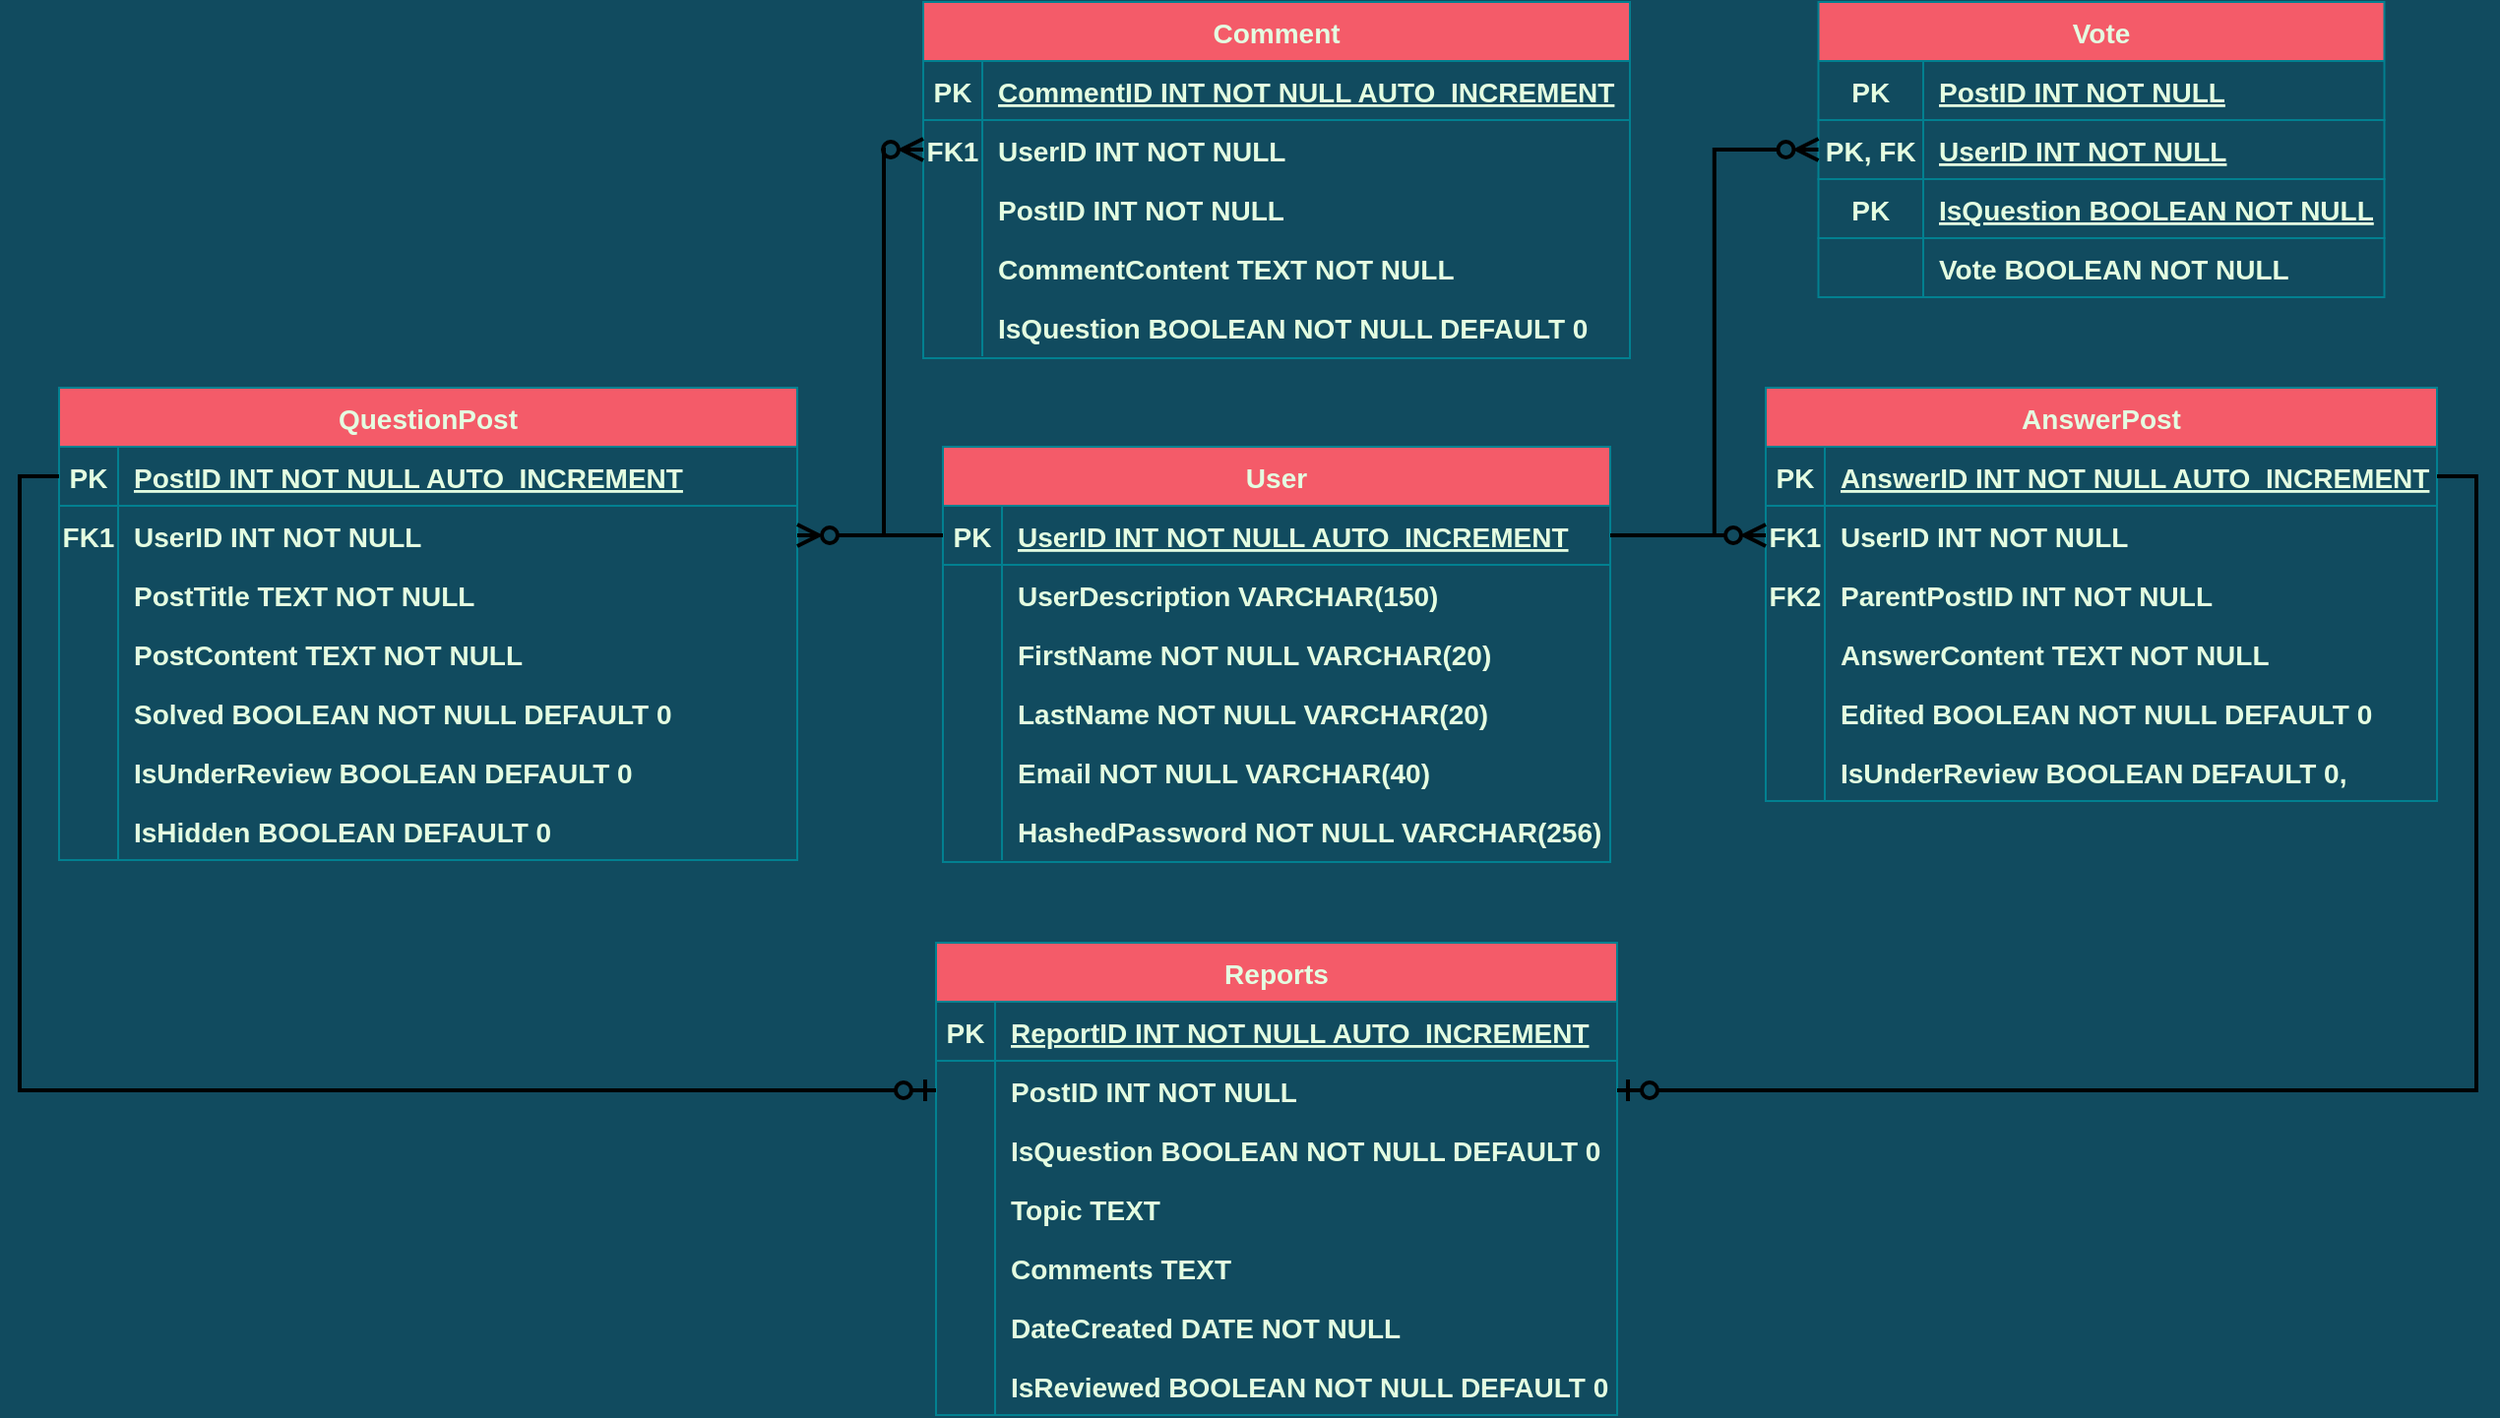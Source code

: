 <mxfile version="20.4.1" type="device"><diagram id="R2lEEEUBdFMjLlhIrx00" name="Page-1"><mxGraphModel dx="2134" dy="1267" grid="0" gridSize="10" guides="1" tooltips="1" connect="1" arrows="1" fold="1" page="0" pageScale="1" pageWidth="850" pageHeight="1100" background="#114B5F" math="0" shadow="0" extFonts="Permanent Marker^https://fonts.googleapis.com/css?family=Permanent+Marker"><root><mxCell id="0"/><mxCell id="1" parent="0"/><mxCell id="C-vyLk0tnHw3VtMMgP7b-2" value="QuestionPost" style="shape=table;startSize=30;container=1;collapsible=1;childLayout=tableLayout;fixedRows=1;rowLines=0;fontStyle=1;align=center;resizeLast=1;fillColor=#F45B69;strokeColor=#028090;fontColor=#E4FDE1;fontSize=14;" parent="1" vertex="1"><mxGeometry x="-191" y="9" width="375" height="240" as="geometry"/></mxCell><mxCell id="C-vyLk0tnHw3VtMMgP7b-3" value="" style="shape=partialRectangle;collapsible=0;dropTarget=0;pointerEvents=0;fillColor=none;points=[[0,0.5],[1,0.5]];portConstraint=eastwest;top=0;left=0;right=0;bottom=1;strokeColor=#028090;fontColor=#E4FDE1;fontSize=14;fontStyle=1" parent="C-vyLk0tnHw3VtMMgP7b-2" vertex="1"><mxGeometry y="30" width="375" height="30" as="geometry"/></mxCell><mxCell id="C-vyLk0tnHw3VtMMgP7b-4" value="PK" style="shape=partialRectangle;overflow=hidden;connectable=0;fillColor=none;top=0;left=0;bottom=0;right=0;fontStyle=1;strokeColor=#028090;fontColor=#E4FDE1;fontSize=14;" parent="C-vyLk0tnHw3VtMMgP7b-3" vertex="1"><mxGeometry width="30" height="30" as="geometry"><mxRectangle width="30" height="30" as="alternateBounds"/></mxGeometry></mxCell><mxCell id="C-vyLk0tnHw3VtMMgP7b-5" value="PostID INT NOT NULL AUTO_INCREMENT" style="shape=partialRectangle;overflow=hidden;connectable=0;fillColor=none;top=0;left=0;bottom=0;right=0;align=left;spacingLeft=6;fontStyle=5;strokeColor=#028090;fontColor=#E4FDE1;fontSize=14;" parent="C-vyLk0tnHw3VtMMgP7b-3" vertex="1"><mxGeometry x="30" width="345" height="30" as="geometry"><mxRectangle width="345" height="30" as="alternateBounds"/></mxGeometry></mxCell><mxCell id="C-vyLk0tnHw3VtMMgP7b-6" value="" style="shape=partialRectangle;collapsible=0;dropTarget=0;pointerEvents=0;fillColor=none;points=[[0,0.5],[1,0.5]];portConstraint=eastwest;top=0;left=0;right=0;bottom=0;strokeColor=#028090;fontColor=#E4FDE1;fontSize=14;fontStyle=1" parent="C-vyLk0tnHw3VtMMgP7b-2" vertex="1"><mxGeometry y="60" width="375" height="30" as="geometry"/></mxCell><mxCell id="C-vyLk0tnHw3VtMMgP7b-7" value="FK1" style="shape=partialRectangle;overflow=hidden;connectable=0;fillColor=none;top=0;left=0;bottom=0;right=0;strokeColor=#028090;fontColor=#E4FDE1;fontSize=14;fontStyle=1" parent="C-vyLk0tnHw3VtMMgP7b-6" vertex="1"><mxGeometry width="30" height="30" as="geometry"><mxRectangle width="30" height="30" as="alternateBounds"/></mxGeometry></mxCell><mxCell id="C-vyLk0tnHw3VtMMgP7b-8" value="UserID INT NOT NULL" style="shape=partialRectangle;overflow=hidden;connectable=0;fillColor=none;top=0;left=0;bottom=0;right=0;align=left;spacingLeft=6;strokeColor=#028090;fontColor=#E4FDE1;fontSize=14;fontStyle=1" parent="C-vyLk0tnHw3VtMMgP7b-6" vertex="1"><mxGeometry x="30" width="345" height="30" as="geometry"><mxRectangle width="345" height="30" as="alternateBounds"/></mxGeometry></mxCell><mxCell id="C-vyLk0tnHw3VtMMgP7b-9" value="" style="shape=partialRectangle;collapsible=0;dropTarget=0;pointerEvents=0;fillColor=none;points=[[0,0.5],[1,0.5]];portConstraint=eastwest;top=0;left=0;right=0;bottom=0;strokeColor=#028090;fontColor=#E4FDE1;fontSize=14;fontStyle=1" parent="C-vyLk0tnHw3VtMMgP7b-2" vertex="1"><mxGeometry y="90" width="375" height="30" as="geometry"/></mxCell><mxCell id="C-vyLk0tnHw3VtMMgP7b-10" value="" style="shape=partialRectangle;overflow=hidden;connectable=0;fillColor=none;top=0;left=0;bottom=0;right=0;strokeColor=#028090;fontColor=#E4FDE1;fontSize=14;fontStyle=1" parent="C-vyLk0tnHw3VtMMgP7b-9" vertex="1"><mxGeometry width="30" height="30" as="geometry"><mxRectangle width="30" height="30" as="alternateBounds"/></mxGeometry></mxCell><mxCell id="C-vyLk0tnHw3VtMMgP7b-11" value="PostTitle TEXT NOT NULL" style="shape=partialRectangle;overflow=hidden;connectable=0;fillColor=none;top=0;left=0;bottom=0;right=0;align=left;spacingLeft=6;strokeColor=#028090;fontColor=#E4FDE1;fontSize=14;fontStyle=1" parent="C-vyLk0tnHw3VtMMgP7b-9" vertex="1"><mxGeometry x="30" width="345" height="30" as="geometry"><mxRectangle width="345" height="30" as="alternateBounds"/></mxGeometry></mxCell><mxCell id="XM0X_Ox84iPs6uYRO0Yh-39" value="" style="shape=partialRectangle;collapsible=0;dropTarget=0;pointerEvents=0;fillColor=none;points=[[0,0.5],[1,0.5]];portConstraint=eastwest;top=0;left=0;right=0;bottom=0;strokeColor=#028090;fontColor=#E4FDE1;fontSize=14;fontStyle=1" parent="C-vyLk0tnHw3VtMMgP7b-2" vertex="1"><mxGeometry y="120" width="375" height="30" as="geometry"/></mxCell><mxCell id="XM0X_Ox84iPs6uYRO0Yh-40" value="" style="shape=partialRectangle;overflow=hidden;connectable=0;fillColor=none;top=0;left=0;bottom=0;right=0;strokeColor=#028090;fontColor=#E4FDE1;fontSize=14;fontStyle=1" parent="XM0X_Ox84iPs6uYRO0Yh-39" vertex="1"><mxGeometry width="30" height="30" as="geometry"><mxRectangle width="30" height="30" as="alternateBounds"/></mxGeometry></mxCell><mxCell id="XM0X_Ox84iPs6uYRO0Yh-41" value="PostContent TEXT NOT NULL" style="shape=partialRectangle;overflow=hidden;connectable=0;fillColor=none;top=0;left=0;bottom=0;right=0;align=left;spacingLeft=6;strokeColor=#028090;fontColor=#E4FDE1;fontSize=14;fontStyle=1" parent="XM0X_Ox84iPs6uYRO0Yh-39" vertex="1"><mxGeometry x="30" width="345" height="30" as="geometry"><mxRectangle width="345" height="30" as="alternateBounds"/></mxGeometry></mxCell><mxCell id="ILn-xk3gA8jqg6ORoRYg-12" value="" style="shape=partialRectangle;collapsible=0;dropTarget=0;pointerEvents=0;fillColor=none;points=[[0,0.5],[1,0.5]];portConstraint=eastwest;top=0;left=0;right=0;bottom=0;strokeColor=#028090;fontColor=#E4FDE1;fontSize=14;fontStyle=1" parent="C-vyLk0tnHw3VtMMgP7b-2" vertex="1"><mxGeometry y="150" width="375" height="30" as="geometry"/></mxCell><mxCell id="ILn-xk3gA8jqg6ORoRYg-13" value="" style="shape=partialRectangle;overflow=hidden;connectable=0;fillColor=none;top=0;left=0;bottom=0;right=0;strokeColor=#028090;fontColor=#E4FDE1;fontSize=14;fontStyle=1" parent="ILn-xk3gA8jqg6ORoRYg-12" vertex="1"><mxGeometry width="30" height="30" as="geometry"><mxRectangle width="30" height="30" as="alternateBounds"/></mxGeometry></mxCell><mxCell id="ILn-xk3gA8jqg6ORoRYg-14" value="Solved BOOLEAN NOT NULL DEFAULT 0" style="shape=partialRectangle;overflow=hidden;connectable=0;fillColor=none;top=0;left=0;bottom=0;right=0;align=left;spacingLeft=6;strokeColor=#028090;fontColor=#E4FDE1;fontSize=14;fontStyle=1" parent="ILn-xk3gA8jqg6ORoRYg-12" vertex="1"><mxGeometry x="30" width="345" height="30" as="geometry"><mxRectangle width="345" height="30" as="alternateBounds"/></mxGeometry></mxCell><mxCell id="ILn-xk3gA8jqg6ORoRYg-15" value="" style="shape=partialRectangle;collapsible=0;dropTarget=0;pointerEvents=0;fillColor=none;points=[[0,0.5],[1,0.5]];portConstraint=eastwest;top=0;left=0;right=0;bottom=0;strokeColor=#028090;fontColor=#E4FDE1;fontSize=14;fontStyle=1" parent="C-vyLk0tnHw3VtMMgP7b-2" vertex="1"><mxGeometry y="180" width="375" height="30" as="geometry"/></mxCell><mxCell id="ILn-xk3gA8jqg6ORoRYg-16" value="" style="shape=partialRectangle;overflow=hidden;connectable=0;fillColor=none;top=0;left=0;bottom=0;right=0;strokeColor=#028090;fontColor=#E4FDE1;fontSize=14;fontStyle=1" parent="ILn-xk3gA8jqg6ORoRYg-15" vertex="1"><mxGeometry width="30" height="30" as="geometry"><mxRectangle width="30" height="30" as="alternateBounds"/></mxGeometry></mxCell><mxCell id="ILn-xk3gA8jqg6ORoRYg-17" value="IsUnderReview BOOLEAN DEFAULT 0" style="shape=partialRectangle;overflow=hidden;connectable=0;fillColor=none;top=0;left=0;bottom=0;right=0;align=left;spacingLeft=6;strokeColor=#028090;fontColor=#E4FDE1;fontSize=14;fontStyle=1" parent="ILn-xk3gA8jqg6ORoRYg-15" vertex="1"><mxGeometry x="30" width="345" height="30" as="geometry"><mxRectangle width="345" height="30" as="alternateBounds"/></mxGeometry></mxCell><mxCell id="XM0X_Ox84iPs6uYRO0Yh-42" value="" style="shape=partialRectangle;collapsible=0;dropTarget=0;pointerEvents=0;fillColor=none;points=[[0,0.5],[1,0.5]];portConstraint=eastwest;top=0;left=0;right=0;bottom=0;strokeColor=#028090;fontColor=#E4FDE1;fontSize=14;fontStyle=1" parent="C-vyLk0tnHw3VtMMgP7b-2" vertex="1"><mxGeometry y="210" width="375" height="30" as="geometry"/></mxCell><mxCell id="XM0X_Ox84iPs6uYRO0Yh-43" value="" style="shape=partialRectangle;overflow=hidden;connectable=0;fillColor=none;top=0;left=0;bottom=0;right=0;strokeColor=#028090;fontColor=#E4FDE1;fontSize=14;fontStyle=1" parent="XM0X_Ox84iPs6uYRO0Yh-42" vertex="1"><mxGeometry width="30" height="30" as="geometry"><mxRectangle width="30" height="30" as="alternateBounds"/></mxGeometry></mxCell><mxCell id="XM0X_Ox84iPs6uYRO0Yh-44" value="IsHidden BOOLEAN DEFAULT 0" style="shape=partialRectangle;overflow=hidden;connectable=0;fillColor=none;top=0;left=0;bottom=0;right=0;align=left;spacingLeft=6;strokeColor=#028090;fontColor=#E4FDE1;fontSize=14;fontStyle=1" parent="XM0X_Ox84iPs6uYRO0Yh-42" vertex="1"><mxGeometry x="30" width="345" height="30" as="geometry"><mxRectangle width="345" height="30" as="alternateBounds"/></mxGeometry></mxCell><mxCell id="C-vyLk0tnHw3VtMMgP7b-13" value="User" style="shape=table;startSize=30;container=1;collapsible=1;childLayout=tableLayout;fixedRows=1;rowLines=0;fontStyle=1;align=center;resizeLast=1;fillColor=#F45B69;strokeColor=#028090;fontColor=#E4FDE1;fontSize=14;" parent="1" vertex="1"><mxGeometry x="258" y="39" width="339" height="211" as="geometry"/></mxCell><mxCell id="C-vyLk0tnHw3VtMMgP7b-14" value="" style="shape=partialRectangle;collapsible=0;dropTarget=0;pointerEvents=0;fillColor=none;points=[[0,0.5],[1,0.5]];portConstraint=eastwest;top=0;left=0;right=0;bottom=1;strokeColor=#028090;fontColor=#E4FDE1;fontSize=14;fontStyle=1" parent="C-vyLk0tnHw3VtMMgP7b-13" vertex="1"><mxGeometry y="30" width="339" height="30" as="geometry"/></mxCell><mxCell id="C-vyLk0tnHw3VtMMgP7b-15" value="PK" style="shape=partialRectangle;overflow=hidden;connectable=0;fillColor=none;top=0;left=0;bottom=0;right=0;fontStyle=1;strokeColor=#028090;fontColor=#E4FDE1;fontSize=14;" parent="C-vyLk0tnHw3VtMMgP7b-14" vertex="1"><mxGeometry width="30" height="30" as="geometry"><mxRectangle width="30" height="30" as="alternateBounds"/></mxGeometry></mxCell><mxCell id="C-vyLk0tnHw3VtMMgP7b-16" value="UserID INT NOT NULL AUTO_INCREMENT" style="shape=partialRectangle;overflow=hidden;connectable=0;fillColor=none;top=0;left=0;bottom=0;right=0;align=left;spacingLeft=6;fontStyle=5;strokeColor=#028090;fontColor=#E4FDE1;fontSize=14;" parent="C-vyLk0tnHw3VtMMgP7b-14" vertex="1"><mxGeometry x="30" width="309" height="30" as="geometry"><mxRectangle width="309" height="30" as="alternateBounds"/></mxGeometry></mxCell><mxCell id="C-vyLk0tnHw3VtMMgP7b-17" value="" style="shape=partialRectangle;collapsible=0;dropTarget=0;pointerEvents=0;fillColor=none;points=[[0,0.5],[1,0.5]];portConstraint=eastwest;top=0;left=0;right=0;bottom=0;strokeColor=#028090;fontColor=#E4FDE1;fontSize=14;fontStyle=1" parent="C-vyLk0tnHw3VtMMgP7b-13" vertex="1"><mxGeometry y="60" width="339" height="30" as="geometry"/></mxCell><mxCell id="C-vyLk0tnHw3VtMMgP7b-18" value="" style="shape=partialRectangle;overflow=hidden;connectable=0;fillColor=none;top=0;left=0;bottom=0;right=0;strokeColor=#028090;fontColor=#E4FDE1;fontSize=14;fontStyle=1" parent="C-vyLk0tnHw3VtMMgP7b-17" vertex="1"><mxGeometry width="30" height="30" as="geometry"><mxRectangle width="30" height="30" as="alternateBounds"/></mxGeometry></mxCell><mxCell id="C-vyLk0tnHw3VtMMgP7b-19" value="UserDescription VARCHAR(150)" style="shape=partialRectangle;overflow=hidden;connectable=0;fillColor=none;top=0;left=0;bottom=0;right=0;align=left;spacingLeft=6;strokeColor=#028090;fontColor=#E4FDE1;fontSize=14;fontStyle=1" parent="C-vyLk0tnHw3VtMMgP7b-17" vertex="1"><mxGeometry x="30" width="309" height="30" as="geometry"><mxRectangle width="309" height="30" as="alternateBounds"/></mxGeometry></mxCell><mxCell id="C-vyLk0tnHw3VtMMgP7b-20" value="" style="shape=partialRectangle;collapsible=0;dropTarget=0;pointerEvents=0;fillColor=none;points=[[0,0.5],[1,0.5]];portConstraint=eastwest;top=0;left=0;right=0;bottom=0;strokeColor=#028090;fontColor=#E4FDE1;fontSize=14;fontStyle=1" parent="C-vyLk0tnHw3VtMMgP7b-13" vertex="1"><mxGeometry y="90" width="339" height="30" as="geometry"/></mxCell><mxCell id="C-vyLk0tnHw3VtMMgP7b-21" value="" style="shape=partialRectangle;overflow=hidden;connectable=0;fillColor=none;top=0;left=0;bottom=0;right=0;strokeColor=#028090;fontColor=#E4FDE1;fontSize=14;fontStyle=1" parent="C-vyLk0tnHw3VtMMgP7b-20" vertex="1"><mxGeometry width="30" height="30" as="geometry"><mxRectangle width="30" height="30" as="alternateBounds"/></mxGeometry></mxCell><mxCell id="C-vyLk0tnHw3VtMMgP7b-22" value="FirstName NOT NULL VARCHAR(20)" style="shape=partialRectangle;overflow=hidden;connectable=0;fillColor=none;top=0;left=0;bottom=0;right=0;align=left;spacingLeft=6;strokeColor=#028090;fontColor=#E4FDE1;fontSize=14;fontStyle=1" parent="C-vyLk0tnHw3VtMMgP7b-20" vertex="1"><mxGeometry x="30" width="309" height="30" as="geometry"><mxRectangle width="309" height="30" as="alternateBounds"/></mxGeometry></mxCell><mxCell id="XM0X_Ox84iPs6uYRO0Yh-24" value="" style="shape=partialRectangle;collapsible=0;dropTarget=0;pointerEvents=0;fillColor=none;points=[[0,0.5],[1,0.5]];portConstraint=eastwest;top=0;left=0;right=0;bottom=0;strokeColor=#028090;fontColor=#E4FDE1;fontSize=14;fontStyle=1" parent="C-vyLk0tnHw3VtMMgP7b-13" vertex="1"><mxGeometry y="120" width="339" height="30" as="geometry"/></mxCell><mxCell id="XM0X_Ox84iPs6uYRO0Yh-25" value="" style="shape=partialRectangle;overflow=hidden;connectable=0;fillColor=none;top=0;left=0;bottom=0;right=0;strokeColor=#028090;fontColor=#E4FDE1;fontSize=14;fontStyle=1" parent="XM0X_Ox84iPs6uYRO0Yh-24" vertex="1"><mxGeometry width="30" height="30" as="geometry"><mxRectangle width="30" height="30" as="alternateBounds"/></mxGeometry></mxCell><mxCell id="XM0X_Ox84iPs6uYRO0Yh-26" value="LastName NOT NULL VARCHAR(20)" style="shape=partialRectangle;overflow=hidden;connectable=0;fillColor=none;top=0;left=0;bottom=0;right=0;align=left;spacingLeft=6;strokeColor=#028090;fontColor=#E4FDE1;fontSize=14;fontStyle=1" parent="XM0X_Ox84iPs6uYRO0Yh-24" vertex="1"><mxGeometry x="30" width="309" height="30" as="geometry"><mxRectangle width="309" height="30" as="alternateBounds"/></mxGeometry></mxCell><mxCell id="XM0X_Ox84iPs6uYRO0Yh-27" value="" style="shape=partialRectangle;collapsible=0;dropTarget=0;pointerEvents=0;fillColor=none;points=[[0,0.5],[1,0.5]];portConstraint=eastwest;top=0;left=0;right=0;bottom=0;strokeColor=#028090;fontColor=#E4FDE1;fontSize=14;fontStyle=1" parent="C-vyLk0tnHw3VtMMgP7b-13" vertex="1"><mxGeometry y="150" width="339" height="30" as="geometry"/></mxCell><mxCell id="XM0X_Ox84iPs6uYRO0Yh-28" value="" style="shape=partialRectangle;overflow=hidden;connectable=0;fillColor=none;top=0;left=0;bottom=0;right=0;strokeColor=#028090;fontColor=#E4FDE1;fontSize=14;fontStyle=1" parent="XM0X_Ox84iPs6uYRO0Yh-27" vertex="1"><mxGeometry width="30" height="30" as="geometry"><mxRectangle width="30" height="30" as="alternateBounds"/></mxGeometry></mxCell><mxCell id="XM0X_Ox84iPs6uYRO0Yh-29" value="Email NOT NULL VARCHAR(40)" style="shape=partialRectangle;overflow=hidden;connectable=0;fillColor=none;top=0;left=0;bottom=0;right=0;align=left;spacingLeft=6;strokeColor=#028090;fontColor=#E4FDE1;fontSize=14;fontStyle=1" parent="XM0X_Ox84iPs6uYRO0Yh-27" vertex="1"><mxGeometry x="30" width="309" height="30" as="geometry"><mxRectangle width="309" height="30" as="alternateBounds"/></mxGeometry></mxCell><mxCell id="XM0X_Ox84iPs6uYRO0Yh-30" value="" style="shape=partialRectangle;collapsible=0;dropTarget=0;pointerEvents=0;fillColor=none;points=[[0,0.5],[1,0.5]];portConstraint=eastwest;top=0;left=0;right=0;bottom=0;strokeColor=#028090;fontColor=#E4FDE1;fontSize=14;fontStyle=1" parent="C-vyLk0tnHw3VtMMgP7b-13" vertex="1"><mxGeometry y="180" width="339" height="30" as="geometry"/></mxCell><mxCell id="XM0X_Ox84iPs6uYRO0Yh-31" value="" style="shape=partialRectangle;overflow=hidden;connectable=0;fillColor=none;top=0;left=0;bottom=0;right=0;strokeColor=#028090;fontColor=#E4FDE1;fontSize=14;fontStyle=1" parent="XM0X_Ox84iPs6uYRO0Yh-30" vertex="1"><mxGeometry width="30" height="30" as="geometry"><mxRectangle width="30" height="30" as="alternateBounds"/></mxGeometry></mxCell><mxCell id="XM0X_Ox84iPs6uYRO0Yh-32" value="HashedPassword NOT NULL VARCHAR(256)" style="shape=partialRectangle;overflow=hidden;connectable=0;fillColor=none;top=0;left=0;bottom=0;right=0;align=left;spacingLeft=6;strokeColor=#028090;fontColor=#E4FDE1;fontSize=14;fontStyle=1" parent="XM0X_Ox84iPs6uYRO0Yh-30" vertex="1"><mxGeometry x="30" width="309" height="30" as="geometry"><mxRectangle width="309" height="30" as="alternateBounds"/></mxGeometry></mxCell><mxCell id="XM0X_Ox84iPs6uYRO0Yh-64" value="AnswerPost" style="shape=table;startSize=30;container=1;collapsible=1;childLayout=tableLayout;fixedRows=1;rowLines=0;fontStyle=1;align=center;resizeLast=1;fillColor=#F45B69;strokeColor=#028090;fontColor=#E4FDE1;fontSize=14;" parent="1" vertex="1"><mxGeometry x="676" y="9" width="341" height="210" as="geometry"/></mxCell><mxCell id="XM0X_Ox84iPs6uYRO0Yh-65" value="" style="shape=partialRectangle;collapsible=0;dropTarget=0;pointerEvents=0;fillColor=none;points=[[0,0.5],[1,0.5]];portConstraint=eastwest;top=0;left=0;right=0;bottom=1;strokeColor=#028090;fontColor=#E4FDE1;fontSize=14;fontStyle=1" parent="XM0X_Ox84iPs6uYRO0Yh-64" vertex="1"><mxGeometry y="30" width="341" height="30" as="geometry"/></mxCell><mxCell id="XM0X_Ox84iPs6uYRO0Yh-66" value="PK" style="shape=partialRectangle;overflow=hidden;connectable=0;fillColor=none;top=0;left=0;bottom=0;right=0;fontStyle=1;strokeColor=#028090;fontColor=#E4FDE1;fontSize=14;" parent="XM0X_Ox84iPs6uYRO0Yh-65" vertex="1"><mxGeometry width="30" height="30" as="geometry"><mxRectangle width="30" height="30" as="alternateBounds"/></mxGeometry></mxCell><mxCell id="XM0X_Ox84iPs6uYRO0Yh-67" value="AnswerID INT NOT NULL AUTO_INCREMENT" style="shape=partialRectangle;overflow=hidden;connectable=0;fillColor=none;top=0;left=0;bottom=0;right=0;align=left;spacingLeft=6;fontStyle=5;strokeColor=#028090;fontColor=#E4FDE1;fontSize=14;" parent="XM0X_Ox84iPs6uYRO0Yh-65" vertex="1"><mxGeometry x="30" width="311" height="30" as="geometry"><mxRectangle width="311" height="30" as="alternateBounds"/></mxGeometry></mxCell><mxCell id="XM0X_Ox84iPs6uYRO0Yh-68" value="" style="shape=partialRectangle;collapsible=0;dropTarget=0;pointerEvents=0;fillColor=none;points=[[0,0.5],[1,0.5]];portConstraint=eastwest;top=0;left=0;right=0;bottom=0;strokeColor=#028090;fontColor=#E4FDE1;fontSize=14;fontStyle=1" parent="XM0X_Ox84iPs6uYRO0Yh-64" vertex="1"><mxGeometry y="60" width="341" height="30" as="geometry"/></mxCell><mxCell id="XM0X_Ox84iPs6uYRO0Yh-69" value="FK1" style="shape=partialRectangle;overflow=hidden;connectable=0;fillColor=none;top=0;left=0;bottom=0;right=0;strokeColor=#028090;fontColor=#E4FDE1;fontSize=14;fontStyle=1" parent="XM0X_Ox84iPs6uYRO0Yh-68" vertex="1"><mxGeometry width="30" height="30" as="geometry"><mxRectangle width="30" height="30" as="alternateBounds"/></mxGeometry></mxCell><mxCell id="XM0X_Ox84iPs6uYRO0Yh-70" value="UserID INT NOT NULL" style="shape=partialRectangle;overflow=hidden;connectable=0;fillColor=none;top=0;left=0;bottom=0;right=0;align=left;spacingLeft=6;strokeColor=#028090;fontColor=#E4FDE1;fontSize=14;fontStyle=1" parent="XM0X_Ox84iPs6uYRO0Yh-68" vertex="1"><mxGeometry x="30" width="311" height="30" as="geometry"><mxRectangle width="311" height="30" as="alternateBounds"/></mxGeometry></mxCell><mxCell id="XM0X_Ox84iPs6uYRO0Yh-71" value="" style="shape=partialRectangle;collapsible=0;dropTarget=0;pointerEvents=0;fillColor=none;points=[[0,0.5],[1,0.5]];portConstraint=eastwest;top=0;left=0;right=0;bottom=0;strokeColor=#028090;fontColor=#E4FDE1;fontSize=14;fontStyle=1" parent="XM0X_Ox84iPs6uYRO0Yh-64" vertex="1"><mxGeometry y="90" width="341" height="30" as="geometry"/></mxCell><mxCell id="XM0X_Ox84iPs6uYRO0Yh-72" value="FK2" style="shape=partialRectangle;overflow=hidden;connectable=0;fillColor=none;top=0;left=0;bottom=0;right=0;strokeColor=#028090;fontColor=#E4FDE1;fontSize=14;fontStyle=1" parent="XM0X_Ox84iPs6uYRO0Yh-71" vertex="1"><mxGeometry width="30" height="30" as="geometry"><mxRectangle width="30" height="30" as="alternateBounds"/></mxGeometry></mxCell><mxCell id="XM0X_Ox84iPs6uYRO0Yh-73" value="ParentPostID INT NOT NULL" style="shape=partialRectangle;overflow=hidden;connectable=0;fillColor=none;top=0;left=0;bottom=0;right=0;align=left;spacingLeft=6;strokeColor=#028090;fontColor=#E4FDE1;fontSize=14;fontStyle=1" parent="XM0X_Ox84iPs6uYRO0Yh-71" vertex="1"><mxGeometry x="30" width="311" height="30" as="geometry"><mxRectangle width="311" height="30" as="alternateBounds"/></mxGeometry></mxCell><mxCell id="XM0X_Ox84iPs6uYRO0Yh-81" value="" style="shape=partialRectangle;collapsible=0;dropTarget=0;pointerEvents=0;fillColor=none;points=[[0,0.5],[1,0.5]];portConstraint=eastwest;top=0;left=0;right=0;bottom=0;strokeColor=#028090;fontColor=#E4FDE1;fontSize=14;fontStyle=1" parent="XM0X_Ox84iPs6uYRO0Yh-64" vertex="1"><mxGeometry y="120" width="341" height="30" as="geometry"/></mxCell><mxCell id="XM0X_Ox84iPs6uYRO0Yh-82" value="" style="shape=partialRectangle;overflow=hidden;connectable=0;fillColor=none;top=0;left=0;bottom=0;right=0;strokeColor=#028090;fontColor=#E4FDE1;fontSize=14;fontStyle=1" parent="XM0X_Ox84iPs6uYRO0Yh-81" vertex="1"><mxGeometry width="30" height="30" as="geometry"><mxRectangle width="30" height="30" as="alternateBounds"/></mxGeometry></mxCell><mxCell id="XM0X_Ox84iPs6uYRO0Yh-83" value="AnswerContent TEXT NOT NULL" style="shape=partialRectangle;overflow=hidden;connectable=0;fillColor=none;top=0;left=0;bottom=0;right=0;align=left;spacingLeft=6;strokeColor=#028090;fontColor=#E4FDE1;fontSize=14;fontStyle=1" parent="XM0X_Ox84iPs6uYRO0Yh-81" vertex="1"><mxGeometry x="30" width="311" height="30" as="geometry"><mxRectangle width="311" height="30" as="alternateBounds"/></mxGeometry></mxCell><mxCell id="XM0X_Ox84iPs6uYRO0Yh-77" value="" style="shape=partialRectangle;collapsible=0;dropTarget=0;pointerEvents=0;fillColor=none;points=[[0,0.5],[1,0.5]];portConstraint=eastwest;top=0;left=0;right=0;bottom=0;strokeColor=#028090;fontColor=#E4FDE1;fontSize=14;fontStyle=1" parent="XM0X_Ox84iPs6uYRO0Yh-64" vertex="1"><mxGeometry y="150" width="341" height="30" as="geometry"/></mxCell><mxCell id="XM0X_Ox84iPs6uYRO0Yh-78" value="" style="shape=partialRectangle;overflow=hidden;connectable=0;fillColor=none;top=0;left=0;bottom=0;right=0;strokeColor=#028090;fontColor=#E4FDE1;fontSize=14;fontStyle=1" parent="XM0X_Ox84iPs6uYRO0Yh-77" vertex="1"><mxGeometry width="30" height="30" as="geometry"><mxRectangle width="30" height="30" as="alternateBounds"/></mxGeometry></mxCell><mxCell id="XM0X_Ox84iPs6uYRO0Yh-79" value="Edited BOOLEAN NOT NULL DEFAULT 0" style="shape=partialRectangle;overflow=hidden;connectable=0;fillColor=none;top=0;left=0;bottom=0;right=0;align=left;spacingLeft=6;strokeColor=#028090;fontColor=#E4FDE1;fontSize=14;fontStyle=1" parent="XM0X_Ox84iPs6uYRO0Yh-77" vertex="1"><mxGeometry x="30" width="311" height="30" as="geometry"><mxRectangle width="311" height="30" as="alternateBounds"/></mxGeometry></mxCell><mxCell id="ILn-xk3gA8jqg6ORoRYg-1" value="" style="shape=partialRectangle;collapsible=0;dropTarget=0;pointerEvents=0;fillColor=none;points=[[0,0.5],[1,0.5]];portConstraint=eastwest;top=0;left=0;right=0;bottom=0;strokeColor=#028090;fontColor=#E4FDE1;fontSize=14;fontStyle=1" parent="XM0X_Ox84iPs6uYRO0Yh-64" vertex="1"><mxGeometry y="180" width="341" height="30" as="geometry"/></mxCell><mxCell id="ILn-xk3gA8jqg6ORoRYg-2" value="" style="shape=partialRectangle;overflow=hidden;connectable=0;fillColor=none;top=0;left=0;bottom=0;right=0;strokeColor=#028090;fontColor=#E4FDE1;fontSize=14;fontStyle=1" parent="ILn-xk3gA8jqg6ORoRYg-1" vertex="1"><mxGeometry width="30" height="30" as="geometry"><mxRectangle width="30" height="30" as="alternateBounds"/></mxGeometry></mxCell><mxCell id="ILn-xk3gA8jqg6ORoRYg-3" value="IsUnderReview BOOLEAN DEFAULT 0," style="shape=partialRectangle;overflow=hidden;connectable=0;fillColor=none;top=0;left=0;bottom=0;right=0;align=left;spacingLeft=6;strokeColor=#028090;fontColor=#E4FDE1;fontSize=14;fontStyle=1" parent="ILn-xk3gA8jqg6ORoRYg-1" vertex="1"><mxGeometry x="30" width="311" height="30" as="geometry"><mxRectangle width="311" height="30" as="alternateBounds"/></mxGeometry></mxCell><mxCell id="XM0X_Ox84iPs6uYRO0Yh-84" style="edgeStyle=orthogonalEdgeStyle;rounded=0;orthogonalLoop=1;jettySize=auto;html=1;exitX=1;exitY=0.5;exitDx=0;exitDy=0;entryX=0;entryY=0.5;entryDx=0;entryDy=0;fontSize=14;endArrow=none;startSize=8;endSize=8;strokeWidth=2;endFill=0;startArrow=ERzeroToMany;startFill=0;fontStyle=1" parent="1" source="C-vyLk0tnHw3VtMMgP7b-6" target="C-vyLk0tnHw3VtMMgP7b-14" edge="1"><mxGeometry relative="1" as="geometry"/></mxCell><mxCell id="XM0X_Ox84iPs6uYRO0Yh-85" style="edgeStyle=orthogonalEdgeStyle;rounded=0;orthogonalLoop=1;jettySize=auto;html=1;exitX=1;exitY=0.5;exitDx=0;exitDy=0;entryX=0;entryY=0.5;entryDx=0;entryDy=0;strokeWidth=2;fontSize=14;startArrow=none;startFill=0;endArrow=ERzeroToMany;endFill=0;startSize=6;endSize=8;fontStyle=1" parent="1" source="C-vyLk0tnHw3VtMMgP7b-14" target="XM0X_Ox84iPs6uYRO0Yh-68" edge="1"><mxGeometry relative="1" as="geometry"/></mxCell><mxCell id="XM0X_Ox84iPs6uYRO0Yh-86" value="Comment" style="shape=table;startSize=30;container=1;collapsible=1;childLayout=tableLayout;fixedRows=1;rowLines=0;fontStyle=1;align=center;resizeLast=1;fillColor=#F45B69;strokeColor=#028090;fontColor=#E4FDE1;fontSize=14;" parent="1" vertex="1"><mxGeometry x="248" y="-187" width="359" height="181" as="geometry"/></mxCell><mxCell id="XM0X_Ox84iPs6uYRO0Yh-87" value="" style="shape=partialRectangle;collapsible=0;dropTarget=0;pointerEvents=0;fillColor=none;points=[[0,0.5],[1,0.5]];portConstraint=eastwest;top=0;left=0;right=0;bottom=1;strokeColor=#028090;fontColor=#E4FDE1;fontSize=14;fontStyle=1" parent="XM0X_Ox84iPs6uYRO0Yh-86" vertex="1"><mxGeometry y="30" width="359" height="30" as="geometry"/></mxCell><mxCell id="XM0X_Ox84iPs6uYRO0Yh-88" value="PK" style="shape=partialRectangle;overflow=hidden;connectable=0;fillColor=none;top=0;left=0;bottom=0;right=0;fontStyle=1;strokeColor=#028090;fontColor=#E4FDE1;fontSize=14;" parent="XM0X_Ox84iPs6uYRO0Yh-87" vertex="1"><mxGeometry width="30" height="30" as="geometry"><mxRectangle width="30" height="30" as="alternateBounds"/></mxGeometry></mxCell><mxCell id="XM0X_Ox84iPs6uYRO0Yh-89" value="CommentID INT NOT NULL AUTO_INCREMENT" style="shape=partialRectangle;overflow=hidden;connectable=0;fillColor=none;top=0;left=0;bottom=0;right=0;align=left;spacingLeft=6;fontStyle=5;strokeColor=#028090;fontColor=#E4FDE1;fontSize=14;" parent="XM0X_Ox84iPs6uYRO0Yh-87" vertex="1"><mxGeometry x="30" width="329" height="30" as="geometry"><mxRectangle width="329" height="30" as="alternateBounds"/></mxGeometry></mxCell><mxCell id="XM0X_Ox84iPs6uYRO0Yh-90" value="" style="shape=partialRectangle;collapsible=0;dropTarget=0;pointerEvents=0;fillColor=none;points=[[0,0.5],[1,0.5]];portConstraint=eastwest;top=0;left=0;right=0;bottom=0;strokeColor=#028090;fontColor=#E4FDE1;fontSize=14;fontStyle=1" parent="XM0X_Ox84iPs6uYRO0Yh-86" vertex="1"><mxGeometry y="60" width="359" height="30" as="geometry"/></mxCell><mxCell id="XM0X_Ox84iPs6uYRO0Yh-91" value="FK1" style="shape=partialRectangle;overflow=hidden;connectable=0;fillColor=none;top=0;left=0;bottom=0;right=0;strokeColor=#028090;fontColor=#E4FDE1;fontSize=14;fontStyle=1" parent="XM0X_Ox84iPs6uYRO0Yh-90" vertex="1"><mxGeometry width="30" height="30" as="geometry"><mxRectangle width="30" height="30" as="alternateBounds"/></mxGeometry></mxCell><mxCell id="XM0X_Ox84iPs6uYRO0Yh-92" value="UserID INT NOT NULL" style="shape=partialRectangle;overflow=hidden;connectable=0;fillColor=none;top=0;left=0;bottom=0;right=0;align=left;spacingLeft=6;strokeColor=#028090;fontColor=#E4FDE1;fontSize=14;fontStyle=1" parent="XM0X_Ox84iPs6uYRO0Yh-90" vertex="1"><mxGeometry x="30" width="329" height="30" as="geometry"><mxRectangle width="329" height="30" as="alternateBounds"/></mxGeometry></mxCell><mxCell id="XM0X_Ox84iPs6uYRO0Yh-126" value="" style="shape=partialRectangle;collapsible=0;dropTarget=0;pointerEvents=0;fillColor=none;points=[[0,0.5],[1,0.5]];portConstraint=eastwest;top=0;left=0;right=0;bottom=0;strokeColor=#028090;fontColor=#E4FDE1;fontSize=14;fontStyle=1" parent="XM0X_Ox84iPs6uYRO0Yh-86" vertex="1"><mxGeometry y="90" width="359" height="30" as="geometry"/></mxCell><mxCell id="XM0X_Ox84iPs6uYRO0Yh-127" value="" style="shape=partialRectangle;overflow=hidden;connectable=0;fillColor=none;top=0;left=0;bottom=0;right=0;strokeColor=#028090;fontColor=#E4FDE1;fontSize=14;fontStyle=1" parent="XM0X_Ox84iPs6uYRO0Yh-126" vertex="1"><mxGeometry width="30" height="30" as="geometry"><mxRectangle width="30" height="30" as="alternateBounds"/></mxGeometry></mxCell><mxCell id="XM0X_Ox84iPs6uYRO0Yh-128" value="PostID INT NOT NULL" style="shape=partialRectangle;overflow=hidden;connectable=0;fillColor=none;top=0;left=0;bottom=0;right=0;align=left;spacingLeft=6;strokeColor=#028090;fontColor=#E4FDE1;fontSize=14;fontStyle=1" parent="XM0X_Ox84iPs6uYRO0Yh-126" vertex="1"><mxGeometry x="30" width="329" height="30" as="geometry"><mxRectangle width="329" height="30" as="alternateBounds"/></mxGeometry></mxCell><mxCell id="XM0X_Ox84iPs6uYRO0Yh-102" value="" style="shape=partialRectangle;collapsible=0;dropTarget=0;pointerEvents=0;fillColor=none;points=[[0,0.5],[1,0.5]];portConstraint=eastwest;top=0;left=0;right=0;bottom=0;strokeColor=#028090;fontColor=#E4FDE1;fontSize=14;fontStyle=1" parent="XM0X_Ox84iPs6uYRO0Yh-86" vertex="1"><mxGeometry y="120" width="359" height="30" as="geometry"/></mxCell><mxCell id="XM0X_Ox84iPs6uYRO0Yh-103" value="" style="shape=partialRectangle;overflow=hidden;connectable=0;fillColor=none;top=0;left=0;bottom=0;right=0;strokeColor=#028090;fontColor=#E4FDE1;fontSize=14;fontStyle=1" parent="XM0X_Ox84iPs6uYRO0Yh-102" vertex="1"><mxGeometry width="30" height="30" as="geometry"><mxRectangle width="30" height="30" as="alternateBounds"/></mxGeometry></mxCell><mxCell id="XM0X_Ox84iPs6uYRO0Yh-104" value="CommentContent TEXT NOT NULL" style="shape=partialRectangle;overflow=hidden;connectable=0;fillColor=none;top=0;left=0;bottom=0;right=0;align=left;spacingLeft=6;strokeColor=#028090;fontColor=#E4FDE1;fontSize=14;fontStyle=1" parent="XM0X_Ox84iPs6uYRO0Yh-102" vertex="1"><mxGeometry x="30" width="329" height="30" as="geometry"><mxRectangle width="329" height="30" as="alternateBounds"/></mxGeometry></mxCell><mxCell id="XM0X_Ox84iPs6uYRO0Yh-121" value="" style="shape=partialRectangle;collapsible=0;dropTarget=0;pointerEvents=0;fillColor=none;points=[[0,0.5],[1,0.5]];portConstraint=eastwest;top=0;left=0;right=0;bottom=0;strokeColor=#028090;fontColor=#E4FDE1;fontSize=14;fontStyle=1" parent="XM0X_Ox84iPs6uYRO0Yh-86" vertex="1"><mxGeometry y="150" width="359" height="30" as="geometry"/></mxCell><mxCell id="XM0X_Ox84iPs6uYRO0Yh-122" value="" style="shape=partialRectangle;overflow=hidden;connectable=0;fillColor=none;top=0;left=0;bottom=0;right=0;strokeColor=#028090;fontColor=#E4FDE1;fontSize=14;fontStyle=1" parent="XM0X_Ox84iPs6uYRO0Yh-121" vertex="1"><mxGeometry width="30" height="30" as="geometry"><mxRectangle width="30" height="30" as="alternateBounds"/></mxGeometry></mxCell><mxCell id="XM0X_Ox84iPs6uYRO0Yh-123" value="IsQuestion BOOLEAN NOT NULL DEFAULT 0" style="shape=partialRectangle;overflow=hidden;connectable=0;fillColor=none;top=0;left=0;bottom=0;right=0;align=left;spacingLeft=6;strokeColor=#028090;fontColor=#E4FDE1;fontSize=14;fontStyle=1" parent="XM0X_Ox84iPs6uYRO0Yh-121" vertex="1"><mxGeometry x="30" width="329" height="30" as="geometry"><mxRectangle width="329" height="30" as="alternateBounds"/></mxGeometry></mxCell><mxCell id="XM0X_Ox84iPs6uYRO0Yh-130" style="edgeStyle=orthogonalEdgeStyle;rounded=0;orthogonalLoop=1;jettySize=auto;html=1;exitX=0;exitY=0.5;exitDx=0;exitDy=0;entryX=0;entryY=0.5;entryDx=0;entryDy=0;strokeWidth=2;fontSize=14;startArrow=none;startFill=0;endArrow=ERzeroToMany;endFill=0;startSize=8;endSize=8;" parent="1" source="C-vyLk0tnHw3VtMMgP7b-14" target="XM0X_Ox84iPs6uYRO0Yh-90" edge="1"><mxGeometry relative="1" as="geometry"/></mxCell><mxCell id="pXksfaHEiJ7VSnR18wKh-1" value="Vote" style="shape=table;startSize=30;container=1;collapsible=1;childLayout=tableLayout;fixedRows=1;rowLines=0;fontStyle=1;align=center;resizeLast=1;fillColor=#F45B69;strokeColor=#028090;fontColor=#E4FDE1;fontSize=14;" parent="1" vertex="1"><mxGeometry x="702.75" y="-187" width="287.5" height="150" as="geometry"/></mxCell><mxCell id="pXksfaHEiJ7VSnR18wKh-2" value="" style="shape=partialRectangle;collapsible=0;dropTarget=0;pointerEvents=0;fillColor=none;points=[[0,0.5],[1,0.5]];portConstraint=eastwest;top=0;left=0;right=0;bottom=1;strokeColor=#028090;fontColor=#E4FDE1;fontSize=14;fontStyle=1" parent="pXksfaHEiJ7VSnR18wKh-1" vertex="1"><mxGeometry y="30" width="287.5" height="30" as="geometry"/></mxCell><mxCell id="pXksfaHEiJ7VSnR18wKh-3" value="PK" style="shape=partialRectangle;overflow=hidden;connectable=0;fillColor=none;top=0;left=0;bottom=0;right=0;fontStyle=1;strokeColor=#028090;fontColor=#E4FDE1;fontSize=14;" parent="pXksfaHEiJ7VSnR18wKh-2" vertex="1"><mxGeometry width="53.25" height="30" as="geometry"><mxRectangle width="53.25" height="30" as="alternateBounds"/></mxGeometry></mxCell><mxCell id="pXksfaHEiJ7VSnR18wKh-4" value="PostID INT NOT NULL" style="shape=partialRectangle;overflow=hidden;connectable=0;fillColor=none;top=0;left=0;bottom=0;right=0;align=left;spacingLeft=6;fontStyle=5;strokeColor=#028090;fontColor=#E4FDE1;fontSize=14;" parent="pXksfaHEiJ7VSnR18wKh-2" vertex="1"><mxGeometry x="53.25" width="234.25" height="30" as="geometry"><mxRectangle width="234.25" height="30" as="alternateBounds"/></mxGeometry></mxCell><mxCell id="pXksfaHEiJ7VSnR18wKh-20" value="" style="shape=partialRectangle;collapsible=0;dropTarget=0;pointerEvents=0;fillColor=none;points=[[0,0.5],[1,0.5]];portConstraint=eastwest;top=0;left=0;right=0;bottom=1;strokeColor=#028090;fontColor=#E4FDE1;fontSize=14;fontStyle=1" parent="pXksfaHEiJ7VSnR18wKh-1" vertex="1"><mxGeometry y="60" width="287.5" height="30" as="geometry"/></mxCell><mxCell id="pXksfaHEiJ7VSnR18wKh-21" value="PK, FK" style="shape=partialRectangle;overflow=hidden;connectable=0;fillColor=none;top=0;left=0;bottom=0;right=0;fontStyle=1;strokeColor=#028090;fontColor=#E4FDE1;fontSize=14;" parent="pXksfaHEiJ7VSnR18wKh-20" vertex="1"><mxGeometry width="53.25" height="30" as="geometry"><mxRectangle width="53.25" height="30" as="alternateBounds"/></mxGeometry></mxCell><mxCell id="pXksfaHEiJ7VSnR18wKh-22" value="UserID INT NOT NULL" style="shape=partialRectangle;overflow=hidden;connectable=0;fillColor=none;top=0;left=0;bottom=0;right=0;align=left;spacingLeft=6;fontStyle=5;strokeColor=#028090;fontColor=#E4FDE1;fontSize=14;" parent="pXksfaHEiJ7VSnR18wKh-20" vertex="1"><mxGeometry x="53.25" width="234.25" height="30" as="geometry"><mxRectangle width="234.25" height="30" as="alternateBounds"/></mxGeometry></mxCell><mxCell id="pXksfaHEiJ7VSnR18wKh-17" value="" style="shape=partialRectangle;collapsible=0;dropTarget=0;pointerEvents=0;fillColor=none;points=[[0,0.5],[1,0.5]];portConstraint=eastwest;top=0;left=0;right=0;bottom=1;strokeColor=#028090;fontColor=#E4FDE1;fontSize=14;fontStyle=1" parent="pXksfaHEiJ7VSnR18wKh-1" vertex="1"><mxGeometry y="90" width="287.5" height="30" as="geometry"/></mxCell><mxCell id="pXksfaHEiJ7VSnR18wKh-18" value="PK" style="shape=partialRectangle;overflow=hidden;connectable=0;fillColor=none;top=0;left=0;bottom=0;right=0;fontStyle=1;strokeColor=#028090;fontColor=#E4FDE1;fontSize=14;" parent="pXksfaHEiJ7VSnR18wKh-17" vertex="1"><mxGeometry width="53.25" height="30" as="geometry"><mxRectangle width="53.25" height="30" as="alternateBounds"/></mxGeometry></mxCell><mxCell id="pXksfaHEiJ7VSnR18wKh-19" value="IsQuestion BOOLEAN NOT NULL" style="shape=partialRectangle;overflow=hidden;connectable=0;fillColor=none;top=0;left=0;bottom=0;right=0;align=left;spacingLeft=6;fontStyle=5;strokeColor=#028090;fontColor=#E4FDE1;fontSize=14;" parent="pXksfaHEiJ7VSnR18wKh-17" vertex="1"><mxGeometry x="53.25" width="234.25" height="30" as="geometry"><mxRectangle width="234.25" height="30" as="alternateBounds"/></mxGeometry></mxCell><mxCell id="pXksfaHEiJ7VSnR18wKh-14" value="" style="shape=partialRectangle;collapsible=0;dropTarget=0;pointerEvents=0;fillColor=none;points=[[0,0.5],[1,0.5]];portConstraint=eastwest;top=0;left=0;right=0;bottom=0;strokeColor=#028090;fontColor=#E4FDE1;fontSize=14;fontStyle=1" parent="pXksfaHEiJ7VSnR18wKh-1" vertex="1"><mxGeometry y="120" width="287.5" height="30" as="geometry"/></mxCell><mxCell id="pXksfaHEiJ7VSnR18wKh-15" value="" style="shape=partialRectangle;overflow=hidden;connectable=0;fillColor=none;top=0;left=0;bottom=0;right=0;strokeColor=#028090;fontColor=#E4FDE1;fontSize=14;fontStyle=1" parent="pXksfaHEiJ7VSnR18wKh-14" vertex="1"><mxGeometry width="53.25" height="30" as="geometry"><mxRectangle width="53.25" height="30" as="alternateBounds"/></mxGeometry></mxCell><mxCell id="pXksfaHEiJ7VSnR18wKh-16" value="Vote BOOLEAN NOT NULL" style="shape=partialRectangle;overflow=hidden;connectable=0;fillColor=none;top=0;left=0;bottom=0;right=0;align=left;spacingLeft=6;strokeColor=#028090;fontColor=#E4FDE1;fontSize=14;fontStyle=1" parent="pXksfaHEiJ7VSnR18wKh-14" vertex="1"><mxGeometry x="53.25" width="234.25" height="30" as="geometry"><mxRectangle width="234.25" height="30" as="alternateBounds"/></mxGeometry></mxCell><mxCell id="pXksfaHEiJ7VSnR18wKh-24" style="edgeStyle=orthogonalEdgeStyle;rounded=0;orthogonalLoop=1;jettySize=auto;html=1;exitX=1;exitY=0.5;exitDx=0;exitDy=0;strokeWidth=2;endArrow=ERzeroToMany;endFill=0;endSize=8;entryX=0;entryY=0.5;entryDx=0;entryDy=0;" parent="1" source="C-vyLk0tnHw3VtMMgP7b-14" target="pXksfaHEiJ7VSnR18wKh-20" edge="1"><mxGeometry relative="1" as="geometry"><mxPoint x="659" y="371" as="targetPoint"/></mxGeometry></mxCell><mxCell id="ILn-xk3gA8jqg6ORoRYg-18" value="Reports" style="shape=table;startSize=30;container=1;collapsible=1;childLayout=tableLayout;fixedRows=1;rowLines=0;fontStyle=1;align=center;resizeLast=1;fillColor=#F45B69;strokeColor=#028090;fontColor=#E4FDE1;fontSize=14;" parent="1" vertex="1"><mxGeometry x="254.5" y="291" width="346" height="240" as="geometry"/></mxCell><mxCell id="ILn-xk3gA8jqg6ORoRYg-19" value="" style="shape=partialRectangle;collapsible=0;dropTarget=0;pointerEvents=0;fillColor=none;points=[[0,0.5],[1,0.5]];portConstraint=eastwest;top=0;left=0;right=0;bottom=1;strokeColor=#028090;fontColor=#E4FDE1;fontSize=14;fontStyle=1" parent="ILn-xk3gA8jqg6ORoRYg-18" vertex="1"><mxGeometry y="30" width="346" height="30" as="geometry"/></mxCell><mxCell id="ILn-xk3gA8jqg6ORoRYg-20" value="PK" style="shape=partialRectangle;overflow=hidden;connectable=0;fillColor=none;top=0;left=0;bottom=0;right=0;fontStyle=1;strokeColor=#028090;fontColor=#E4FDE1;fontSize=14;" parent="ILn-xk3gA8jqg6ORoRYg-19" vertex="1"><mxGeometry width="30" height="30" as="geometry"><mxRectangle width="30" height="30" as="alternateBounds"/></mxGeometry></mxCell><mxCell id="ILn-xk3gA8jqg6ORoRYg-21" value="ReportID INT NOT NULL AUTO_INCREMENT" style="shape=partialRectangle;overflow=hidden;connectable=0;fillColor=none;top=0;left=0;bottom=0;right=0;align=left;spacingLeft=6;fontStyle=5;strokeColor=#028090;fontColor=#E4FDE1;fontSize=14;" parent="ILn-xk3gA8jqg6ORoRYg-19" vertex="1"><mxGeometry x="30" width="316" height="30" as="geometry"><mxRectangle width="316" height="30" as="alternateBounds"/></mxGeometry></mxCell><mxCell id="ILn-xk3gA8jqg6ORoRYg-22" value="" style="shape=partialRectangle;collapsible=0;dropTarget=0;pointerEvents=0;fillColor=none;points=[[0,0.5],[1,0.5]];portConstraint=eastwest;top=0;left=0;right=0;bottom=0;strokeColor=#028090;fontColor=#E4FDE1;fontSize=14;fontStyle=1" parent="ILn-xk3gA8jqg6ORoRYg-18" vertex="1"><mxGeometry y="60" width="346" height="30" as="geometry"/></mxCell><mxCell id="ILn-xk3gA8jqg6ORoRYg-23" value="" style="shape=partialRectangle;overflow=hidden;connectable=0;fillColor=none;top=0;left=0;bottom=0;right=0;strokeColor=#028090;fontColor=#E4FDE1;fontSize=14;fontStyle=1" parent="ILn-xk3gA8jqg6ORoRYg-22" vertex="1"><mxGeometry width="30" height="30" as="geometry"><mxRectangle width="30" height="30" as="alternateBounds"/></mxGeometry></mxCell><mxCell id="ILn-xk3gA8jqg6ORoRYg-24" value="PostID INT NOT NULL" style="shape=partialRectangle;overflow=hidden;connectable=0;fillColor=none;top=0;left=0;bottom=0;right=0;align=left;spacingLeft=6;strokeColor=#028090;fontColor=#E4FDE1;fontSize=14;fontStyle=1" parent="ILn-xk3gA8jqg6ORoRYg-22" vertex="1"><mxGeometry x="30" width="316" height="30" as="geometry"><mxRectangle width="316" height="30" as="alternateBounds"/></mxGeometry></mxCell><mxCell id="ILn-xk3gA8jqg6ORoRYg-25" value="" style="shape=partialRectangle;collapsible=0;dropTarget=0;pointerEvents=0;fillColor=none;points=[[0,0.5],[1,0.5]];portConstraint=eastwest;top=0;left=0;right=0;bottom=0;strokeColor=#028090;fontColor=#E4FDE1;fontSize=14;fontStyle=1" parent="ILn-xk3gA8jqg6ORoRYg-18" vertex="1"><mxGeometry y="90" width="346" height="30" as="geometry"/></mxCell><mxCell id="ILn-xk3gA8jqg6ORoRYg-26" value="" style="shape=partialRectangle;overflow=hidden;connectable=0;fillColor=none;top=0;left=0;bottom=0;right=0;strokeColor=#028090;fontColor=#E4FDE1;fontSize=14;fontStyle=1" parent="ILn-xk3gA8jqg6ORoRYg-25" vertex="1"><mxGeometry width="30" height="30" as="geometry"><mxRectangle width="30" height="30" as="alternateBounds"/></mxGeometry></mxCell><mxCell id="ILn-xk3gA8jqg6ORoRYg-27" value="IsQuestion BOOLEAN NOT NULL DEFAULT 0" style="shape=partialRectangle;overflow=hidden;connectable=0;fillColor=none;top=0;left=0;bottom=0;right=0;align=left;spacingLeft=6;strokeColor=#028090;fontColor=#E4FDE1;fontSize=14;fontStyle=1" parent="ILn-xk3gA8jqg6ORoRYg-25" vertex="1"><mxGeometry x="30" width="316" height="30" as="geometry"><mxRectangle width="316" height="30" as="alternateBounds"/></mxGeometry></mxCell><mxCell id="ILn-xk3gA8jqg6ORoRYg-28" value="" style="shape=partialRectangle;collapsible=0;dropTarget=0;pointerEvents=0;fillColor=none;points=[[0,0.5],[1,0.5]];portConstraint=eastwest;top=0;left=0;right=0;bottom=0;strokeColor=#028090;fontColor=#E4FDE1;fontSize=14;fontStyle=1" parent="ILn-xk3gA8jqg6ORoRYg-18" vertex="1"><mxGeometry y="120" width="346" height="30" as="geometry"/></mxCell><mxCell id="ILn-xk3gA8jqg6ORoRYg-29" value="" style="shape=partialRectangle;overflow=hidden;connectable=0;fillColor=none;top=0;left=0;bottom=0;right=0;strokeColor=#028090;fontColor=#E4FDE1;fontSize=14;fontStyle=1" parent="ILn-xk3gA8jqg6ORoRYg-28" vertex="1"><mxGeometry width="30" height="30" as="geometry"><mxRectangle width="30" height="30" as="alternateBounds"/></mxGeometry></mxCell><mxCell id="ILn-xk3gA8jqg6ORoRYg-30" value="Topic TEXT " style="shape=partialRectangle;overflow=hidden;connectable=0;fillColor=none;top=0;left=0;bottom=0;right=0;align=left;spacingLeft=6;strokeColor=#028090;fontColor=#E4FDE1;fontSize=14;fontStyle=1" parent="ILn-xk3gA8jqg6ORoRYg-28" vertex="1"><mxGeometry x="30" width="316" height="30" as="geometry"><mxRectangle width="316" height="30" as="alternateBounds"/></mxGeometry></mxCell><mxCell id="ILn-xk3gA8jqg6ORoRYg-31" value="" style="shape=partialRectangle;collapsible=0;dropTarget=0;pointerEvents=0;fillColor=none;points=[[0,0.5],[1,0.5]];portConstraint=eastwest;top=0;left=0;right=0;bottom=0;strokeColor=#028090;fontColor=#E4FDE1;fontSize=14;fontStyle=1" parent="ILn-xk3gA8jqg6ORoRYg-18" vertex="1"><mxGeometry y="150" width="346" height="30" as="geometry"/></mxCell><mxCell id="ILn-xk3gA8jqg6ORoRYg-32" value="" style="shape=partialRectangle;overflow=hidden;connectable=0;fillColor=none;top=0;left=0;bottom=0;right=0;strokeColor=#028090;fontColor=#E4FDE1;fontSize=14;fontStyle=1" parent="ILn-xk3gA8jqg6ORoRYg-31" vertex="1"><mxGeometry width="30" height="30" as="geometry"><mxRectangle width="30" height="30" as="alternateBounds"/></mxGeometry></mxCell><mxCell id="ILn-xk3gA8jqg6ORoRYg-33" value="Comments TEXT" style="shape=partialRectangle;overflow=hidden;connectable=0;fillColor=none;top=0;left=0;bottom=0;right=0;align=left;spacingLeft=6;strokeColor=#028090;fontColor=#E4FDE1;fontSize=14;fontStyle=1" parent="ILn-xk3gA8jqg6ORoRYg-31" vertex="1"><mxGeometry x="30" width="316" height="30" as="geometry"><mxRectangle width="316" height="30" as="alternateBounds"/></mxGeometry></mxCell><mxCell id="AA8sV_TW92SZcjsb23W2-1" value="" style="shape=partialRectangle;collapsible=0;dropTarget=0;pointerEvents=0;fillColor=none;points=[[0,0.5],[1,0.5]];portConstraint=eastwest;top=0;left=0;right=0;bottom=0;strokeColor=#028090;fontColor=#E4FDE1;fontSize=14;fontStyle=1" parent="ILn-xk3gA8jqg6ORoRYg-18" vertex="1"><mxGeometry y="180" width="346" height="30" as="geometry"/></mxCell><mxCell id="AA8sV_TW92SZcjsb23W2-2" value="" style="shape=partialRectangle;overflow=hidden;connectable=0;fillColor=none;top=0;left=0;bottom=0;right=0;strokeColor=#028090;fontColor=#E4FDE1;fontSize=14;fontStyle=1" parent="AA8sV_TW92SZcjsb23W2-1" vertex="1"><mxGeometry width="30" height="30" as="geometry"><mxRectangle width="30" height="30" as="alternateBounds"/></mxGeometry></mxCell><mxCell id="AA8sV_TW92SZcjsb23W2-3" value="DateCreated DATE NOT NULL" style="shape=partialRectangle;overflow=hidden;connectable=0;fillColor=none;top=0;left=0;bottom=0;right=0;align=left;spacingLeft=6;strokeColor=#028090;fontColor=#E4FDE1;fontSize=14;fontStyle=1" parent="AA8sV_TW92SZcjsb23W2-1" vertex="1"><mxGeometry x="30" width="316" height="30" as="geometry"><mxRectangle width="316" height="30" as="alternateBounds"/></mxGeometry></mxCell><mxCell id="AA8sV_TW92SZcjsb23W2-4" value="" style="shape=partialRectangle;collapsible=0;dropTarget=0;pointerEvents=0;fillColor=none;points=[[0,0.5],[1,0.5]];portConstraint=eastwest;top=0;left=0;right=0;bottom=0;strokeColor=#028090;fontColor=#E4FDE1;fontSize=14;fontStyle=1" parent="ILn-xk3gA8jqg6ORoRYg-18" vertex="1"><mxGeometry y="210" width="346" height="30" as="geometry"/></mxCell><mxCell id="AA8sV_TW92SZcjsb23W2-5" value="" style="shape=partialRectangle;overflow=hidden;connectable=0;fillColor=none;top=0;left=0;bottom=0;right=0;strokeColor=#028090;fontColor=#E4FDE1;fontSize=14;fontStyle=1" parent="AA8sV_TW92SZcjsb23W2-4" vertex="1"><mxGeometry width="30" height="30" as="geometry"><mxRectangle width="30" height="30" as="alternateBounds"/></mxGeometry></mxCell><mxCell id="AA8sV_TW92SZcjsb23W2-6" value="IsReviewed BOOLEAN NOT NULL DEFAULT 0" style="shape=partialRectangle;overflow=hidden;connectable=0;fillColor=none;top=0;left=0;bottom=0;right=0;align=left;spacingLeft=6;strokeColor=#028090;fontColor=#E4FDE1;fontSize=14;fontStyle=1" parent="AA8sV_TW92SZcjsb23W2-4" vertex="1"><mxGeometry x="30" width="316" height="30" as="geometry"><mxRectangle width="316" height="30" as="alternateBounds"/></mxGeometry></mxCell><mxCell id="oceKDZrT_63DdLzKzyAp-1" style="edgeStyle=orthogonalEdgeStyle;rounded=0;orthogonalLoop=1;jettySize=auto;html=1;exitX=1;exitY=0.5;exitDx=0;exitDy=0;entryX=1;entryY=0.5;entryDx=0;entryDy=0;startArrow=none;startFill=0;endArrow=ERzeroToOne;endFill=0;endSize=8;strokeWidth=2;" edge="1" parent="1" source="XM0X_Ox84iPs6uYRO0Yh-65" target="ILn-xk3gA8jqg6ORoRYg-22"><mxGeometry relative="1" as="geometry"><Array as="points"><mxPoint x="1037" y="54"/><mxPoint x="1037" y="366"/></Array></mxGeometry></mxCell><mxCell id="oceKDZrT_63DdLzKzyAp-2" style="edgeStyle=orthogonalEdgeStyle;rounded=0;orthogonalLoop=1;jettySize=auto;html=1;exitX=0;exitY=0.5;exitDx=0;exitDy=0;entryX=0;entryY=0.5;entryDx=0;entryDy=0;strokeWidth=2;startArrow=none;startFill=0;endArrow=ERzeroToOne;endFill=0;endSize=8;" edge="1" parent="1" source="C-vyLk0tnHw3VtMMgP7b-3" target="ILn-xk3gA8jqg6ORoRYg-22"><mxGeometry relative="1" as="geometry"/></mxCell></root></mxGraphModel></diagram></mxfile>